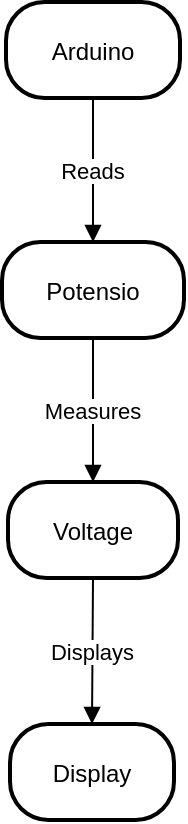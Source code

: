 <mxfile version="24.7.17">
  <diagram name="Page-1" id="Fz_XrONuLypz9RM4dbR8">
    <mxGraphModel>
      <root>
        <mxCell id="0" />
        <mxCell id="1" parent="0" />
        <mxCell id="2" value="Arduino" style="rounded=1;arcSize=40;strokeWidth=2" vertex="1" parent="1">
          <mxGeometry x="10" y="8" width="87" height="48" as="geometry" />
        </mxCell>
        <mxCell id="3" value="Potensio" style="rounded=1;arcSize=40;strokeWidth=2" vertex="1" parent="1">
          <mxGeometry x="8" y="128" width="91" height="48" as="geometry" />
        </mxCell>
        <mxCell id="4" value="Voltage" style="rounded=1;arcSize=40;strokeWidth=2" vertex="1" parent="1">
          <mxGeometry x="11" y="248" width="85" height="48" as="geometry" />
        </mxCell>
        <mxCell id="5" value="Display" style="rounded=1;arcSize=40;strokeWidth=2" vertex="1" parent="1">
          <mxGeometry x="12" y="369" width="82" height="48" as="geometry" />
        </mxCell>
        <mxCell id="6" value="Reads" style="curved=1;startArrow=none;endArrow=block;exitX=0.5;exitY=1;entryX=0.5;entryY=0;" edge="1" parent="1" source="2" target="3">
          <mxGeometry relative="1" as="geometry">
            <Array as="points" />
          </mxGeometry>
        </mxCell>
        <mxCell id="7" value="Measures" style="curved=1;startArrow=none;endArrow=block;exitX=0.5;exitY=1.01;entryX=0.5;entryY=0.01;" edge="1" parent="1" source="3" target="4">
          <mxGeometry relative="1" as="geometry">
            <Array as="points" />
          </mxGeometry>
        </mxCell>
        <mxCell id="8" value="Displays" style="curved=1;startArrow=none;endArrow=block;exitX=0.5;exitY=1.01;entryX=0.5;entryY=-0.01;" edge="1" parent="1" source="4" target="5">
          <mxGeometry relative="1" as="geometry">
            <Array as="points" />
          </mxGeometry>
        </mxCell>
      </root>
    </mxGraphModel>
  </diagram>
</mxfile>
